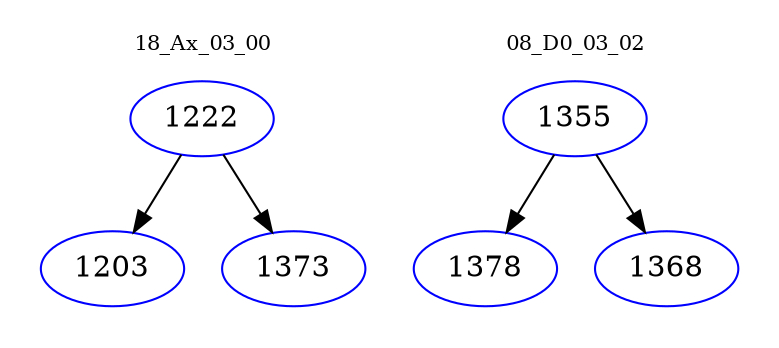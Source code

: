 digraph{
subgraph cluster_0 {
color = white
label = "18_Ax_03_00";
fontsize=10;
T0_1222 [label="1222", color="blue"]
T0_1222 -> T0_1203 [color="black"]
T0_1203 [label="1203", color="blue"]
T0_1222 -> T0_1373 [color="black"]
T0_1373 [label="1373", color="blue"]
}
subgraph cluster_1 {
color = white
label = "08_D0_03_02";
fontsize=10;
T1_1355 [label="1355", color="blue"]
T1_1355 -> T1_1378 [color="black"]
T1_1378 [label="1378", color="blue"]
T1_1355 -> T1_1368 [color="black"]
T1_1368 [label="1368", color="blue"]
}
}
